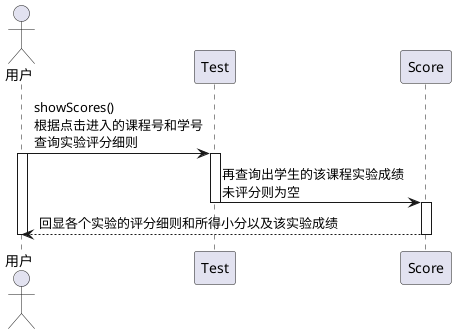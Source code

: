 @startuml
Actor 用户 as user
Participant Test
Participant Score

user -> Test :showScores()\n根据点击进入的课程号和学号\n查询实验评分细则
activate user
activate Test
Test -> Score :再查询出学生的该课程实验成绩\n未评分则为空
deactivate Test
activate Score
Score --> user :回显各个实验的评分细则和所得小分以及该实验成绩
deactivate Score
deactivate user
@enduml